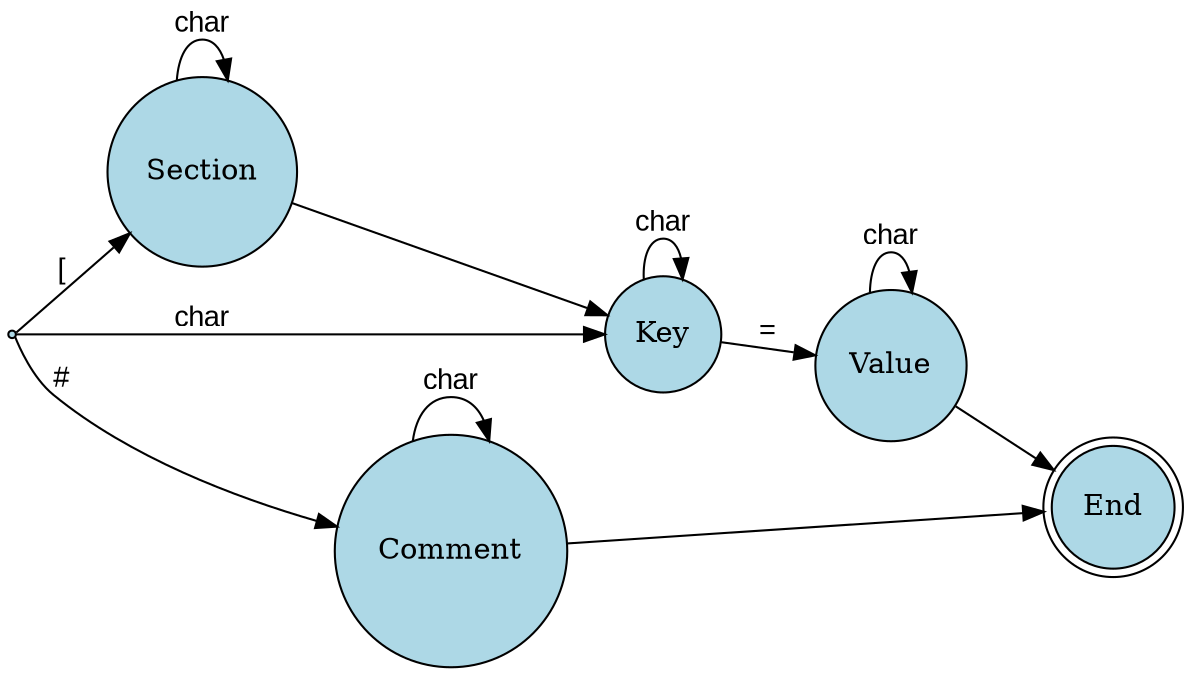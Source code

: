 digraph TOMLParser {
    rankdir=LR;
    node [shape=circle, style=filled, fillcolor=lightblue];
    edge [fontname="Arial"];

    Start [shape=point];
    Section [label="Section"];
    Key [label="Key"];
    Value [label="Value"];
    Comment [label="Comment"];
    End [shape=doublecircle];

    Start -> Section [label="["];
    Start -> Key [label="char"];
    Start -> Comment [label="#"];
    Section -> Section [label="char"];
    Section -> Key [label="\n"];
    Key -> Key [label="char"];
    Key -> Value [label="="];
    Value -> Value [label="char"];
    Value -> End [label="\n"];
    Comment -> Comment [label="char"];
    Comment -> End [label="\n"];
}
